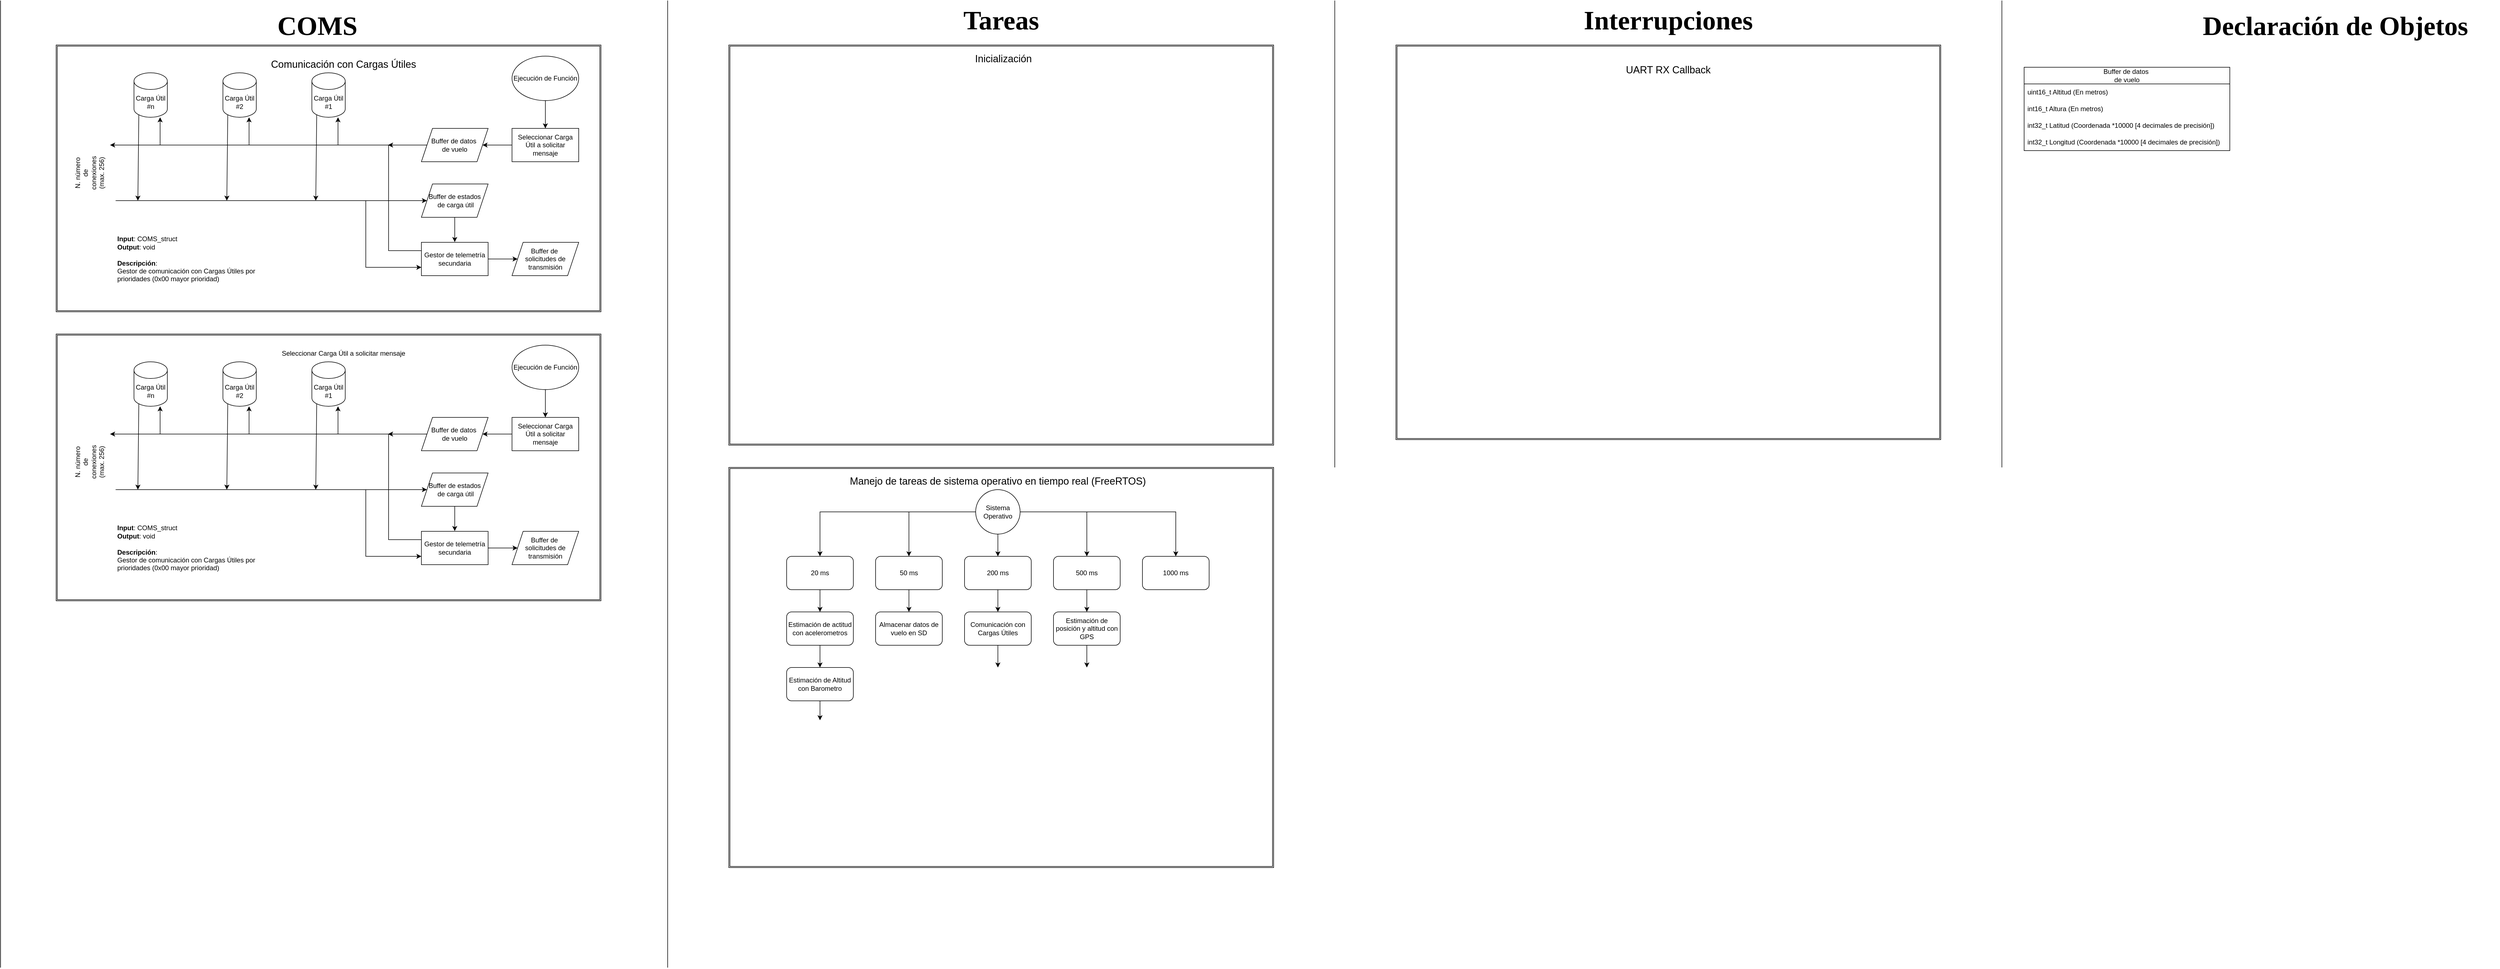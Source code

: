 <mxfile version="24.7.7">
  <diagram name="Página-1" id="wyPMVs7qxjk4DiGd5-gA">
    <mxGraphModel dx="2967" dy="713" grid="1" gridSize="10" guides="1" tooltips="1" connect="1" arrows="1" fold="1" page="1" pageScale="1" pageWidth="827" pageHeight="1169" math="0" shadow="0">
      <root>
        <mxCell id="0" />
        <mxCell id="1" parent="0" />
        <mxCell id="4GWm3Y9KbYVLw41ndgp1-70" value="" style="shape=ext;double=1;rounded=0;whiteSpace=wrap;html=1;" parent="1" vertex="1">
          <mxGeometry x="-210" y="840" width="980" height="720" as="geometry" />
        </mxCell>
        <mxCell id="4GWm3Y9KbYVLw41ndgp1-56" value="" style="shape=ext;double=1;rounded=0;whiteSpace=wrap;html=1;" parent="1" vertex="1">
          <mxGeometry x="-1420" y="80" width="980" height="480" as="geometry" />
        </mxCell>
        <mxCell id="4GWm3Y9KbYVLw41ndgp1-11" style="edgeStyle=orthogonalEdgeStyle;rounded=0;orthogonalLoop=1;jettySize=auto;html=1;" parent="1" source="4GWm3Y9KbYVLw41ndgp1-9" edge="1">
          <mxGeometry relative="1" as="geometry">
            <mxPoint x="-1323" y="260" as="targetPoint" />
          </mxGeometry>
        </mxCell>
        <mxCell id="4GWm3Y9KbYVLw41ndgp1-9" value="Buffer de datos&amp;nbsp;&lt;div&gt;de vuelo&lt;/div&gt;" style="shape=parallelogram;perimeter=parallelogramPerimeter;whiteSpace=wrap;html=1;fixedSize=1;" parent="1" vertex="1">
          <mxGeometry x="-763" y="230" width="120" height="60" as="geometry" />
        </mxCell>
        <mxCell id="4GWm3Y9KbYVLw41ndgp1-26" style="edgeStyle=orthogonalEdgeStyle;rounded=0;orthogonalLoop=1;jettySize=auto;html=1;" parent="1" source="4GWm3Y9KbYVLw41ndgp1-10" edge="1">
          <mxGeometry relative="1" as="geometry">
            <mxPoint x="-703" y="434.5" as="targetPoint" />
          </mxGeometry>
        </mxCell>
        <mxCell id="4GWm3Y9KbYVLw41ndgp1-10" value="Buffer de estados&lt;div&gt;&amp;nbsp;de carga útil&lt;/div&gt;" style="shape=parallelogram;perimeter=parallelogramPerimeter;whiteSpace=wrap;html=1;fixedSize=1;" parent="1" vertex="1">
          <mxGeometry x="-763" y="330" width="120" height="60" as="geometry" />
        </mxCell>
        <mxCell id="4GWm3Y9KbYVLw41ndgp1-12" value="" style="endArrow=classic;html=1;rounded=0;entryX=0;entryY=0.5;entryDx=0;entryDy=0;" parent="1" target="4GWm3Y9KbYVLw41ndgp1-10" edge="1">
          <mxGeometry width="50" height="50" relative="1" as="geometry">
            <mxPoint x="-1313" y="360" as="sourcePoint" />
            <mxPoint x="-1263" y="320" as="targetPoint" />
          </mxGeometry>
        </mxCell>
        <mxCell id="4GWm3Y9KbYVLw41ndgp1-13" value="" style="endArrow=classic;html=1;rounded=0;entryX=0.75;entryY=1;entryDx=0;entryDy=0;" parent="1" edge="1">
          <mxGeometry width="50" height="50" relative="1" as="geometry">
            <mxPoint x="-1073" y="260" as="sourcePoint" />
            <mxPoint x="-1073" y="210" as="targetPoint" />
            <Array as="points" />
          </mxGeometry>
        </mxCell>
        <mxCell id="4GWm3Y9KbYVLw41ndgp1-14" value="" style="endArrow=classic;html=1;rounded=0;entryX=0.75;entryY=1;entryDx=0;entryDy=0;" parent="1" edge="1">
          <mxGeometry width="50" height="50" relative="1" as="geometry">
            <mxPoint x="-913" y="260" as="sourcePoint" />
            <mxPoint x="-913" y="210" as="targetPoint" />
            <Array as="points">
              <mxPoint x="-913" y="240" />
            </Array>
          </mxGeometry>
        </mxCell>
        <mxCell id="4GWm3Y9KbYVLw41ndgp1-15" value="" style="endArrow=classic;html=1;rounded=0;entryX=0.75;entryY=1;entryDx=0;entryDy=0;" parent="1" edge="1">
          <mxGeometry width="50" height="50" relative="1" as="geometry">
            <mxPoint x="-1233" y="260" as="sourcePoint" />
            <mxPoint x="-1233" y="210" as="targetPoint" />
            <Array as="points">
              <mxPoint x="-1233" y="240" />
            </Array>
          </mxGeometry>
        </mxCell>
        <mxCell id="4GWm3Y9KbYVLw41ndgp1-16" value="" style="endArrow=classic;html=1;rounded=0;exitX=0.145;exitY=1;exitDx=0;exitDy=-4.35;exitPerimeter=0;" parent="1" source="4GWm3Y9KbYVLw41ndgp1-66" edge="1">
          <mxGeometry width="50" height="50" relative="1" as="geometry">
            <mxPoint x="-1273" y="220" as="sourcePoint" />
            <mxPoint x="-1273" y="360" as="targetPoint" />
          </mxGeometry>
        </mxCell>
        <mxCell id="4GWm3Y9KbYVLw41ndgp1-17" value="" style="endArrow=classic;html=1;rounded=0;exitX=0.145;exitY=1;exitDx=0;exitDy=-4.35;exitPerimeter=0;" parent="1" source="4GWm3Y9KbYVLw41ndgp1-65" edge="1">
          <mxGeometry width="50" height="50" relative="1" as="geometry">
            <mxPoint x="-1113" y="210" as="sourcePoint" />
            <mxPoint x="-1113" y="360" as="targetPoint" />
          </mxGeometry>
        </mxCell>
        <mxCell id="4GWm3Y9KbYVLw41ndgp1-18" value="" style="endArrow=classic;html=1;rounded=0;exitX=0.145;exitY=1;exitDx=0;exitDy=-4.35;exitPerimeter=0;" parent="1" source="4GWm3Y9KbYVLw41ndgp1-64" edge="1">
          <mxGeometry width="50" height="50" relative="1" as="geometry">
            <mxPoint x="-953" y="210" as="sourcePoint" />
            <mxPoint x="-953" y="360" as="targetPoint" />
          </mxGeometry>
        </mxCell>
        <mxCell id="4GWm3Y9KbYVLw41ndgp1-19" value="N. número de conexiones&lt;div&gt;(max. 256)&lt;/div&gt;" style="text;html=1;align=center;verticalAlign=middle;whiteSpace=wrap;rounded=0;rotation=-90;" parent="1" vertex="1">
          <mxGeometry x="-1390" y="290" width="60" height="40" as="geometry" />
        </mxCell>
        <mxCell id="4GWm3Y9KbYVLw41ndgp1-25" style="edgeStyle=orthogonalEdgeStyle;rounded=0;orthogonalLoop=1;jettySize=auto;html=1;exitX=0;exitY=0.25;exitDx=0;exitDy=0;" parent="1" edge="1">
          <mxGeometry relative="1" as="geometry">
            <mxPoint x="-823" y="260" as="targetPoint" />
            <mxPoint x="-749.154" y="452.962" as="sourcePoint" />
            <Array as="points">
              <mxPoint x="-749" y="450" />
              <mxPoint x="-822" y="450" />
            </Array>
          </mxGeometry>
        </mxCell>
        <mxCell id="4GWm3Y9KbYVLw41ndgp1-28" value="" style="endArrow=classic;html=1;rounded=0;entryX=0;entryY=0.75;entryDx=0;entryDy=0;" parent="1" target="4GWm3Y9KbYVLw41ndgp1-60" edge="1">
          <mxGeometry width="50" height="50" relative="1" as="geometry">
            <mxPoint x="-863" y="360" as="sourcePoint" />
            <mxPoint x="-757.545" y="478.136" as="targetPoint" />
            <Array as="points">
              <mxPoint x="-863" y="480" />
            </Array>
          </mxGeometry>
        </mxCell>
        <mxCell id="4GWm3Y9KbYVLw41ndgp1-47" style="edgeStyle=orthogonalEdgeStyle;rounded=0;orthogonalLoop=1;jettySize=auto;html=1;entryX=0.5;entryY=0;entryDx=0;entryDy=0;" parent="1" source="4GWm3Y9KbYVLw41ndgp1-30" edge="1">
          <mxGeometry relative="1" as="geometry">
            <mxPoint x="-46" y="1200" as="targetPoint" />
          </mxGeometry>
        </mxCell>
        <mxCell id="4GWm3Y9KbYVLw41ndgp1-30" value="Estimación de actitud con acelerometros" style="rounded=1;whiteSpace=wrap;html=1;" parent="1" vertex="1">
          <mxGeometry x="-106" y="1100" width="120" height="60" as="geometry" />
        </mxCell>
        <mxCell id="4GWm3Y9KbYVLw41ndgp1-38" style="edgeStyle=orthogonalEdgeStyle;rounded=0;orthogonalLoop=1;jettySize=auto;html=1;entryX=0.5;entryY=0;entryDx=0;entryDy=0;" parent="1" source="4GWm3Y9KbYVLw41ndgp1-31" target="4GWm3Y9KbYVLw41ndgp1-37" edge="1">
          <mxGeometry relative="1" as="geometry" />
        </mxCell>
        <mxCell id="4GWm3Y9KbYVLw41ndgp1-39" style="edgeStyle=orthogonalEdgeStyle;rounded=0;orthogonalLoop=1;jettySize=auto;html=1;entryX=0.5;entryY=0;entryDx=0;entryDy=0;" parent="1" source="4GWm3Y9KbYVLw41ndgp1-31" target="4GWm3Y9KbYVLw41ndgp1-36" edge="1">
          <mxGeometry relative="1" as="geometry" />
        </mxCell>
        <mxCell id="4GWm3Y9KbYVLw41ndgp1-40" style="edgeStyle=orthogonalEdgeStyle;rounded=0;orthogonalLoop=1;jettySize=auto;html=1;entryX=0.5;entryY=0;entryDx=0;entryDy=0;" parent="1" source="4GWm3Y9KbYVLw41ndgp1-31" target="4GWm3Y9KbYVLw41ndgp1-33" edge="1">
          <mxGeometry relative="1" as="geometry" />
        </mxCell>
        <mxCell id="4GWm3Y9KbYVLw41ndgp1-41" style="edgeStyle=orthogonalEdgeStyle;rounded=0;orthogonalLoop=1;jettySize=auto;html=1;" parent="1" source="4GWm3Y9KbYVLw41ndgp1-31" target="4GWm3Y9KbYVLw41ndgp1-34" edge="1">
          <mxGeometry relative="1" as="geometry" />
        </mxCell>
        <mxCell id="4GWm3Y9KbYVLw41ndgp1-42" style="edgeStyle=orthogonalEdgeStyle;rounded=0;orthogonalLoop=1;jettySize=auto;html=1;" parent="1" source="4GWm3Y9KbYVLw41ndgp1-31" target="4GWm3Y9KbYVLw41ndgp1-35" edge="1">
          <mxGeometry relative="1" as="geometry" />
        </mxCell>
        <mxCell id="4GWm3Y9KbYVLw41ndgp1-31" value="Sistema Operativo" style="ellipse;whiteSpace=wrap;html=1;aspect=fixed;" parent="1" vertex="1">
          <mxGeometry x="234" y="880" width="80" height="80" as="geometry" />
        </mxCell>
        <mxCell id="4GWm3Y9KbYVLw41ndgp1-76" style="edgeStyle=orthogonalEdgeStyle;rounded=0;orthogonalLoop=1;jettySize=auto;html=1;" parent="1" source="4GWm3Y9KbYVLw41ndgp1-33" target="4GWm3Y9KbYVLw41ndgp1-75" edge="1">
          <mxGeometry relative="1" as="geometry" />
        </mxCell>
        <mxCell id="4GWm3Y9KbYVLw41ndgp1-33" value="200 ms" style="rounded=1;whiteSpace=wrap;html=1;" parent="1" vertex="1">
          <mxGeometry x="214" y="1000" width="120" height="60" as="geometry" />
        </mxCell>
        <mxCell id="4GWm3Y9KbYVLw41ndgp1-80" style="edgeStyle=orthogonalEdgeStyle;rounded=0;orthogonalLoop=1;jettySize=auto;html=1;entryX=0.5;entryY=0;entryDx=0;entryDy=0;" parent="1" source="4GWm3Y9KbYVLw41ndgp1-34" target="4GWm3Y9KbYVLw41ndgp1-79" edge="1">
          <mxGeometry relative="1" as="geometry" />
        </mxCell>
        <mxCell id="4GWm3Y9KbYVLw41ndgp1-34" value="5&lt;span style=&quot;background-color: initial;&quot;&gt;0 ms&lt;/span&gt;" style="rounded=1;whiteSpace=wrap;html=1;" parent="1" vertex="1">
          <mxGeometry x="54" y="1000" width="120" height="60" as="geometry" />
        </mxCell>
        <mxCell id="4GWm3Y9KbYVLw41ndgp1-43" style="edgeStyle=orthogonalEdgeStyle;rounded=0;orthogonalLoop=1;jettySize=auto;html=1;entryX=0.5;entryY=0;entryDx=0;entryDy=0;" parent="1" source="4GWm3Y9KbYVLw41ndgp1-35" target="4GWm3Y9KbYVLw41ndgp1-30" edge="1">
          <mxGeometry relative="1" as="geometry" />
        </mxCell>
        <mxCell id="4GWm3Y9KbYVLw41ndgp1-35" value="20 ms" style="rounded=1;whiteSpace=wrap;html=1;" parent="1" vertex="1">
          <mxGeometry x="-106" y="1000" width="120" height="60" as="geometry" />
        </mxCell>
        <mxCell id="4GWm3Y9KbYVLw41ndgp1-45" style="edgeStyle=orthogonalEdgeStyle;rounded=0;orthogonalLoop=1;jettySize=auto;html=1;entryX=0.5;entryY=0;entryDx=0;entryDy=0;" parent="1" source="4GWm3Y9KbYVLw41ndgp1-36" target="4GWm3Y9KbYVLw41ndgp1-44" edge="1">
          <mxGeometry relative="1" as="geometry" />
        </mxCell>
        <mxCell id="4GWm3Y9KbYVLw41ndgp1-36" value="500 ms" style="rounded=1;whiteSpace=wrap;html=1;" parent="1" vertex="1">
          <mxGeometry x="374" y="1000" width="120" height="60" as="geometry" />
        </mxCell>
        <mxCell id="4GWm3Y9KbYVLw41ndgp1-37" value="1000 ms" style="rounded=1;whiteSpace=wrap;html=1;" parent="1" vertex="1">
          <mxGeometry x="534" y="1000" width="120" height="60" as="geometry" />
        </mxCell>
        <mxCell id="4GWm3Y9KbYVLw41ndgp1-55" style="edgeStyle=orthogonalEdgeStyle;rounded=0;orthogonalLoop=1;jettySize=auto;html=1;entryX=0.5;entryY=0;entryDx=0;entryDy=0;" parent="1" source="4GWm3Y9KbYVLw41ndgp1-44" edge="1">
          <mxGeometry relative="1" as="geometry">
            <mxPoint x="434" y="1200" as="targetPoint" />
          </mxGeometry>
        </mxCell>
        <mxCell id="4GWm3Y9KbYVLw41ndgp1-44" value="Estimación de posición y altitud con GPS" style="rounded=1;whiteSpace=wrap;html=1;" parent="1" vertex="1">
          <mxGeometry x="374" y="1100" width="120" height="60" as="geometry" />
        </mxCell>
        <mxCell id="4GWm3Y9KbYVLw41ndgp1-53" style="edgeStyle=orthogonalEdgeStyle;rounded=0;orthogonalLoop=1;jettySize=auto;html=1;" parent="1" source="4GWm3Y9KbYVLw41ndgp1-48" edge="1">
          <mxGeometry relative="1" as="geometry">
            <mxPoint x="-45.952" y="1295" as="targetPoint" />
          </mxGeometry>
        </mxCell>
        <mxCell id="4GWm3Y9KbYVLw41ndgp1-48" value="Estimación de Altitud con Barometro" style="rounded=1;whiteSpace=wrap;html=1;" parent="1" vertex="1">
          <mxGeometry x="-106" y="1200" width="120" height="60" as="geometry" />
        </mxCell>
        <mxCell id="4GWm3Y9KbYVLw41ndgp1-57" value="&lt;font style=&quot;font-size: 18px;&quot;&gt;Comunicación con Cargas Útiles&lt;/font&gt;" style="text;html=1;align=center;verticalAlign=middle;whiteSpace=wrap;rounded=0;" parent="1" vertex="1">
          <mxGeometry x="-1043" y="100" width="280" height="30" as="geometry" />
        </mxCell>
        <mxCell id="bN4ON1j1iUdkn4UldxmA-7" style="edgeStyle=orthogonalEdgeStyle;rounded=0;orthogonalLoop=1;jettySize=auto;html=1;entryX=0;entryY=0.5;entryDx=0;entryDy=0;" edge="1" parent="1" source="4GWm3Y9KbYVLw41ndgp1-60" target="bN4ON1j1iUdkn4UldxmA-5">
          <mxGeometry relative="1" as="geometry">
            <mxPoint x="-600" y="465" as="targetPoint" />
          </mxGeometry>
        </mxCell>
        <mxCell id="4GWm3Y9KbYVLw41ndgp1-60" value="Gestor de telemetría secundaria" style="rounded=0;whiteSpace=wrap;html=1;" parent="1" vertex="1">
          <mxGeometry x="-763" y="435" width="120" height="60" as="geometry" />
        </mxCell>
        <mxCell id="bN4ON1j1iUdkn4UldxmA-2" style="edgeStyle=orthogonalEdgeStyle;rounded=0;orthogonalLoop=1;jettySize=auto;html=1;" edge="1" parent="1" source="4GWm3Y9KbYVLw41ndgp1-63" target="bN4ON1j1iUdkn4UldxmA-1">
          <mxGeometry relative="1" as="geometry" />
        </mxCell>
        <mxCell id="4GWm3Y9KbYVLw41ndgp1-63" value="Ejecución de Función" style="ellipse;whiteSpace=wrap;html=1;" parent="1" vertex="1">
          <mxGeometry x="-600" y="100" width="120" height="80" as="geometry" />
        </mxCell>
        <mxCell id="4GWm3Y9KbYVLw41ndgp1-64" value="Carga Útil #1" style="shape=cylinder3;whiteSpace=wrap;html=1;boundedLbl=1;backgroundOutline=1;size=15;" parent="1" vertex="1">
          <mxGeometry x="-960" y="130" width="60" height="80" as="geometry" />
        </mxCell>
        <mxCell id="4GWm3Y9KbYVLw41ndgp1-65" value="Carga Útil #2" style="shape=cylinder3;whiteSpace=wrap;html=1;boundedLbl=1;backgroundOutline=1;size=15;" parent="1" vertex="1">
          <mxGeometry x="-1120" y="130" width="60" height="80" as="geometry" />
        </mxCell>
        <mxCell id="4GWm3Y9KbYVLw41ndgp1-66" value="Carga Útil #n" style="shape=cylinder3;whiteSpace=wrap;html=1;boundedLbl=1;backgroundOutline=1;size=15;" parent="1" vertex="1">
          <mxGeometry x="-1280" y="130" width="60" height="80" as="geometry" />
        </mxCell>
        <mxCell id="4GWm3Y9KbYVLw41ndgp1-71" value="" style="endArrow=none;html=1;rounded=0;" parent="1" edge="1">
          <mxGeometry width="50" height="50" relative="1" as="geometry">
            <mxPoint x="-320" y="1740" as="sourcePoint" />
            <mxPoint x="-320" as="targetPoint" />
          </mxGeometry>
        </mxCell>
        <mxCell id="4GWm3Y9KbYVLw41ndgp1-72" value="&lt;font face=&quot;Times New Roman&quot; style=&quot;font-size: 48px;&quot;&gt;&lt;b style=&quot;&quot;&gt;COMS&lt;/b&gt;&lt;/font&gt;" style="text;html=1;align=center;verticalAlign=middle;whiteSpace=wrap;rounded=0;" parent="1" vertex="1">
          <mxGeometry x="-980" y="30" width="60" height="30" as="geometry" />
        </mxCell>
        <mxCell id="4GWm3Y9KbYVLw41ndgp1-73" value="&lt;font face=&quot;Times New Roman&quot; style=&quot;font-size: 48px;&quot;&gt;&lt;b style=&quot;&quot;&gt;Tareas&lt;/b&gt;&lt;/font&gt;" style="text;html=1;align=center;verticalAlign=middle;whiteSpace=wrap;rounded=0;" parent="1" vertex="1">
          <mxGeometry x="250" y="20" width="60" height="30" as="geometry" />
        </mxCell>
        <mxCell id="4GWm3Y9KbYVLw41ndgp1-74" value="" style="endArrow=none;html=1;rounded=0;" parent="1" edge="1">
          <mxGeometry width="50" height="50" relative="1" as="geometry">
            <mxPoint x="-1520" y="1740" as="sourcePoint" />
            <mxPoint x="-1520" as="targetPoint" />
          </mxGeometry>
        </mxCell>
        <mxCell id="4GWm3Y9KbYVLw41ndgp1-78" style="edgeStyle=orthogonalEdgeStyle;rounded=0;orthogonalLoop=1;jettySize=auto;html=1;" parent="1" source="4GWm3Y9KbYVLw41ndgp1-75" edge="1">
          <mxGeometry relative="1" as="geometry">
            <mxPoint x="274" y="1200" as="targetPoint" />
          </mxGeometry>
        </mxCell>
        <mxCell id="4GWm3Y9KbYVLw41ndgp1-75" value="Comunicación con Cargas Útiles" style="rounded=1;whiteSpace=wrap;html=1;" parent="1" vertex="1">
          <mxGeometry x="214" y="1100" width="120" height="60" as="geometry" />
        </mxCell>
        <mxCell id="4GWm3Y9KbYVLw41ndgp1-79" value="Almacenar datos de vuelo en SD" style="rounded=1;whiteSpace=wrap;html=1;" parent="1" vertex="1">
          <mxGeometry x="54" y="1100" width="120" height="60" as="geometry" />
        </mxCell>
        <mxCell id="4GWm3Y9KbYVLw41ndgp1-82" value="&lt;span style=&quot;font-size: 18px;&quot;&gt;Manejo de tareas de sistema operativo en tiempo real (FreeRTOS)&lt;/span&gt;" style="text;html=1;align=center;verticalAlign=middle;whiteSpace=wrap;rounded=0;" parent="1" vertex="1">
          <mxGeometry x="-6" y="850" width="560" height="30" as="geometry" />
        </mxCell>
        <mxCell id="4GWm3Y9KbYVLw41ndgp1-83" value="" style="shape=ext;double=1;rounded=0;whiteSpace=wrap;html=1;" parent="1" vertex="1">
          <mxGeometry x="990" y="80" width="980" height="710" as="geometry" />
        </mxCell>
        <mxCell id="4GWm3Y9KbYVLw41ndgp1-84" value="&lt;span style=&quot;font-size: 18px;&quot;&gt;UART RX Callback&lt;/span&gt;" style="text;html=1;align=center;verticalAlign=middle;whiteSpace=wrap;rounded=0;" parent="1" vertex="1">
          <mxGeometry x="1200" y="110" width="560" height="30" as="geometry" />
        </mxCell>
        <mxCell id="4GWm3Y9KbYVLw41ndgp1-86" value="&lt;font face=&quot;Times New Roman&quot; style=&quot;font-size: 48px;&quot;&gt;&lt;b style=&quot;&quot;&gt;Interrupciones&lt;/b&gt;&lt;/font&gt;" style="text;html=1;align=center;verticalAlign=middle;whiteSpace=wrap;rounded=0;" parent="1" vertex="1">
          <mxGeometry x="1450" y="20" width="60" height="30" as="geometry" />
        </mxCell>
        <mxCell id="4GWm3Y9KbYVLw41ndgp1-87" value="" style="endArrow=none;html=1;rounded=0;" parent="1" edge="1">
          <mxGeometry width="50" height="50" relative="1" as="geometry">
            <mxPoint x="880" y="840" as="sourcePoint" />
            <mxPoint x="880" as="targetPoint" />
          </mxGeometry>
        </mxCell>
        <mxCell id="4GWm3Y9KbYVLw41ndgp1-88" value="" style="endArrow=none;html=1;rounded=0;" parent="1" edge="1">
          <mxGeometry width="50" height="50" relative="1" as="geometry">
            <mxPoint x="2080" y="840" as="sourcePoint" />
            <mxPoint x="2080" as="targetPoint" />
          </mxGeometry>
        </mxCell>
        <mxCell id="4GWm3Y9KbYVLw41ndgp1-90" value="" style="shape=ext;double=1;rounded=0;whiteSpace=wrap;html=1;" parent="1" vertex="1">
          <mxGeometry x="-210" y="80" width="980" height="720" as="geometry" />
        </mxCell>
        <mxCell id="4GWm3Y9KbYVLw41ndgp1-91" value="&lt;span style=&quot;font-size: 18px;&quot;&gt;Inicialización&lt;/span&gt;" style="text;html=1;align=center;verticalAlign=middle;whiteSpace=wrap;rounded=0;" parent="1" vertex="1">
          <mxGeometry x="4" y="90" width="560" height="30" as="geometry" />
        </mxCell>
        <mxCell id="4GWm3Y9KbYVLw41ndgp1-92" value="&lt;font face=&quot;Times New Roman&quot; style=&quot;font-size: 48px;&quot;&gt;&lt;b style=&quot;&quot;&gt;Declaración de Objetos&lt;/b&gt;&lt;/font&gt;" style="text;html=1;align=center;verticalAlign=middle;whiteSpace=wrap;rounded=0;" parent="1" vertex="1">
          <mxGeometry x="2385" y="30" width="590" height="30" as="geometry" />
        </mxCell>
        <mxCell id="4GWm3Y9KbYVLw41ndgp1-96" value="Buffer de datos&amp;nbsp;&lt;div&gt;de vuelo&lt;/div&gt;" style="swimlane;fontStyle=0;childLayout=stackLayout;horizontal=1;startSize=30;horizontalStack=0;resizeParent=1;resizeParentMax=0;resizeLast=0;collapsible=1;marginBottom=0;whiteSpace=wrap;html=1;" parent="1" vertex="1">
          <mxGeometry x="2120" y="120" width="370" height="150" as="geometry" />
        </mxCell>
        <mxCell id="4GWm3Y9KbYVLw41ndgp1-97" value="uint16_t Altitud (En metros)" style="text;strokeColor=none;fillColor=none;align=left;verticalAlign=middle;spacingLeft=4;spacingRight=4;overflow=hidden;points=[[0,0.5],[1,0.5]];portConstraint=eastwest;rotatable=0;whiteSpace=wrap;html=1;" parent="4GWm3Y9KbYVLw41ndgp1-96" vertex="1">
          <mxGeometry y="30" width="370" height="30" as="geometry" />
        </mxCell>
        <mxCell id="4GWm3Y9KbYVLw41ndgp1-101" value="int16_t Altura (En metros)" style="text;strokeColor=none;fillColor=none;align=left;verticalAlign=middle;spacingLeft=4;spacingRight=4;overflow=hidden;points=[[0,0.5],[1,0.5]];portConstraint=eastwest;rotatable=0;whiteSpace=wrap;html=1;" parent="4GWm3Y9KbYVLw41ndgp1-96" vertex="1">
          <mxGeometry y="60" width="370" height="30" as="geometry" />
        </mxCell>
        <mxCell id="4GWm3Y9KbYVLw41ndgp1-99" value="int32_t Latitud (Coordenada *10000 [4 decimales de precisión])" style="text;strokeColor=none;fillColor=none;align=left;verticalAlign=middle;spacingLeft=4;spacingRight=4;overflow=hidden;points=[[0,0.5],[1,0.5]];portConstraint=eastwest;rotatable=0;whiteSpace=wrap;html=1;" parent="4GWm3Y9KbYVLw41ndgp1-96" vertex="1">
          <mxGeometry y="90" width="370" height="30" as="geometry" />
        </mxCell>
        <mxCell id="4GWm3Y9KbYVLw41ndgp1-100" value="int32_t Longitud (Coordenada *10000 [4 decimales de precisión])" style="text;strokeColor=none;fillColor=none;align=left;verticalAlign=middle;spacingLeft=4;spacingRight=4;overflow=hidden;points=[[0,0.5],[1,0.5]];portConstraint=eastwest;rotatable=0;whiteSpace=wrap;html=1;" parent="4GWm3Y9KbYVLw41ndgp1-96" vertex="1">
          <mxGeometry y="120" width="370" height="30" as="geometry" />
        </mxCell>
        <mxCell id="bN4ON1j1iUdkn4UldxmA-3" style="edgeStyle=orthogonalEdgeStyle;rounded=0;orthogonalLoop=1;jettySize=auto;html=1;entryX=1;entryY=0.5;entryDx=0;entryDy=0;" edge="1" parent="1" source="bN4ON1j1iUdkn4UldxmA-1" target="4GWm3Y9KbYVLw41ndgp1-9">
          <mxGeometry relative="1" as="geometry" />
        </mxCell>
        <mxCell id="bN4ON1j1iUdkn4UldxmA-1" value="Seleccionar Carga Útil a solicitar mensaje" style="rounded=0;whiteSpace=wrap;html=1;" vertex="1" parent="1">
          <mxGeometry x="-600" y="230" width="120" height="60" as="geometry" />
        </mxCell>
        <mxCell id="bN4ON1j1iUdkn4UldxmA-5" value="Buffer de&amp;nbsp;&lt;div&gt;solicitudes de transmisión&lt;/div&gt;" style="shape=parallelogram;perimeter=parallelogramPerimeter;whiteSpace=wrap;html=1;fixedSize=1;" vertex="1" parent="1">
          <mxGeometry x="-600" y="435" width="120" height="60" as="geometry" />
        </mxCell>
        <mxCell id="bN4ON1j1iUdkn4UldxmA-10" value="&lt;b&gt;Input&lt;/b&gt;: COMS_struct&amp;nbsp;&lt;div&gt;&lt;b&gt;Output&lt;/b&gt;: void&amp;nbsp;&lt;/div&gt;&lt;div&gt;&lt;br&gt;&lt;/div&gt;&lt;div&gt;&lt;b&gt;Descripción&lt;/b&gt;:&amp;nbsp;&lt;/div&gt;&lt;div&gt;Gestor de comunicación con Cargas Útiles por prioridades (0x00 mayor prioridad)&lt;/div&gt;" style="text;html=1;align=left;verticalAlign=middle;whiteSpace=wrap;rounded=0;" vertex="1" parent="1">
          <mxGeometry x="-1312" y="450" width="252" height="30" as="geometry" />
        </mxCell>
        <mxCell id="bN4ON1j1iUdkn4UldxmA-12" value="" style="shape=ext;double=1;rounded=0;whiteSpace=wrap;html=1;" vertex="1" parent="1">
          <mxGeometry x="-1420" y="600" width="980" height="480" as="geometry" />
        </mxCell>
        <mxCell id="bN4ON1j1iUdkn4UldxmA-13" style="edgeStyle=orthogonalEdgeStyle;rounded=0;orthogonalLoop=1;jettySize=auto;html=1;" edge="1" parent="1" source="bN4ON1j1iUdkn4UldxmA-14">
          <mxGeometry relative="1" as="geometry">
            <mxPoint x="-1323" y="780" as="targetPoint" />
          </mxGeometry>
        </mxCell>
        <mxCell id="bN4ON1j1iUdkn4UldxmA-14" value="Buffer de datos&amp;nbsp;&lt;div&gt;de vuelo&lt;/div&gt;" style="shape=parallelogram;perimeter=parallelogramPerimeter;whiteSpace=wrap;html=1;fixedSize=1;" vertex="1" parent="1">
          <mxGeometry x="-763" y="750" width="120" height="60" as="geometry" />
        </mxCell>
        <mxCell id="bN4ON1j1iUdkn4UldxmA-15" style="edgeStyle=orthogonalEdgeStyle;rounded=0;orthogonalLoop=1;jettySize=auto;html=1;" edge="1" parent="1" source="bN4ON1j1iUdkn4UldxmA-16">
          <mxGeometry relative="1" as="geometry">
            <mxPoint x="-703" y="954.5" as="targetPoint" />
          </mxGeometry>
        </mxCell>
        <mxCell id="bN4ON1j1iUdkn4UldxmA-16" value="Buffer de estados&lt;div&gt;&amp;nbsp;de carga útil&lt;/div&gt;" style="shape=parallelogram;perimeter=parallelogramPerimeter;whiteSpace=wrap;html=1;fixedSize=1;" vertex="1" parent="1">
          <mxGeometry x="-763" y="850" width="120" height="60" as="geometry" />
        </mxCell>
        <mxCell id="bN4ON1j1iUdkn4UldxmA-17" value="" style="endArrow=classic;html=1;rounded=0;entryX=0;entryY=0.5;entryDx=0;entryDy=0;" edge="1" parent="1" target="bN4ON1j1iUdkn4UldxmA-16">
          <mxGeometry width="50" height="50" relative="1" as="geometry">
            <mxPoint x="-1313" y="880" as="sourcePoint" />
            <mxPoint x="-1263" y="840" as="targetPoint" />
          </mxGeometry>
        </mxCell>
        <mxCell id="bN4ON1j1iUdkn4UldxmA-18" value="" style="endArrow=classic;html=1;rounded=0;entryX=0.75;entryY=1;entryDx=0;entryDy=0;" edge="1" parent="1">
          <mxGeometry width="50" height="50" relative="1" as="geometry">
            <mxPoint x="-1073" y="780" as="sourcePoint" />
            <mxPoint x="-1073" y="730" as="targetPoint" />
            <Array as="points" />
          </mxGeometry>
        </mxCell>
        <mxCell id="bN4ON1j1iUdkn4UldxmA-19" value="" style="endArrow=classic;html=1;rounded=0;entryX=0.75;entryY=1;entryDx=0;entryDy=0;" edge="1" parent="1">
          <mxGeometry width="50" height="50" relative="1" as="geometry">
            <mxPoint x="-913" y="780" as="sourcePoint" />
            <mxPoint x="-913" y="730" as="targetPoint" />
            <Array as="points">
              <mxPoint x="-913" y="760" />
            </Array>
          </mxGeometry>
        </mxCell>
        <mxCell id="bN4ON1j1iUdkn4UldxmA-20" value="" style="endArrow=classic;html=1;rounded=0;entryX=0.75;entryY=1;entryDx=0;entryDy=0;" edge="1" parent="1">
          <mxGeometry width="50" height="50" relative="1" as="geometry">
            <mxPoint x="-1233" y="780" as="sourcePoint" />
            <mxPoint x="-1233" y="730" as="targetPoint" />
            <Array as="points">
              <mxPoint x="-1233" y="760" />
            </Array>
          </mxGeometry>
        </mxCell>
        <mxCell id="bN4ON1j1iUdkn4UldxmA-21" value="" style="endArrow=classic;html=1;rounded=0;exitX=0.145;exitY=1;exitDx=0;exitDy=-4.35;exitPerimeter=0;" edge="1" parent="1" source="bN4ON1j1iUdkn4UldxmA-34">
          <mxGeometry width="50" height="50" relative="1" as="geometry">
            <mxPoint x="-1273" y="740" as="sourcePoint" />
            <mxPoint x="-1273" y="880" as="targetPoint" />
          </mxGeometry>
        </mxCell>
        <mxCell id="bN4ON1j1iUdkn4UldxmA-22" value="" style="endArrow=classic;html=1;rounded=0;exitX=0.145;exitY=1;exitDx=0;exitDy=-4.35;exitPerimeter=0;" edge="1" parent="1" source="bN4ON1j1iUdkn4UldxmA-33">
          <mxGeometry width="50" height="50" relative="1" as="geometry">
            <mxPoint x="-1113" y="730" as="sourcePoint" />
            <mxPoint x="-1113" y="880" as="targetPoint" />
          </mxGeometry>
        </mxCell>
        <mxCell id="bN4ON1j1iUdkn4UldxmA-23" value="" style="endArrow=classic;html=1;rounded=0;exitX=0.145;exitY=1;exitDx=0;exitDy=-4.35;exitPerimeter=0;" edge="1" parent="1" source="bN4ON1j1iUdkn4UldxmA-32">
          <mxGeometry width="50" height="50" relative="1" as="geometry">
            <mxPoint x="-953" y="730" as="sourcePoint" />
            <mxPoint x="-953" y="880" as="targetPoint" />
          </mxGeometry>
        </mxCell>
        <mxCell id="bN4ON1j1iUdkn4UldxmA-24" value="N. número de conexiones&lt;div&gt;(max. 256)&lt;/div&gt;" style="text;html=1;align=center;verticalAlign=middle;whiteSpace=wrap;rounded=0;rotation=-90;" vertex="1" parent="1">
          <mxGeometry x="-1390" y="810" width="60" height="40" as="geometry" />
        </mxCell>
        <mxCell id="bN4ON1j1iUdkn4UldxmA-25" style="edgeStyle=orthogonalEdgeStyle;rounded=0;orthogonalLoop=1;jettySize=auto;html=1;exitX=0;exitY=0.25;exitDx=0;exitDy=0;" edge="1" parent="1">
          <mxGeometry relative="1" as="geometry">
            <mxPoint x="-823" y="780" as="targetPoint" />
            <mxPoint x="-749.154" y="972.962" as="sourcePoint" />
            <Array as="points">
              <mxPoint x="-749" y="970" />
              <mxPoint x="-822" y="970" />
            </Array>
          </mxGeometry>
        </mxCell>
        <mxCell id="bN4ON1j1iUdkn4UldxmA-26" value="" style="endArrow=classic;html=1;rounded=0;entryX=0;entryY=0.75;entryDx=0;entryDy=0;" edge="1" parent="1" target="bN4ON1j1iUdkn4UldxmA-29">
          <mxGeometry width="50" height="50" relative="1" as="geometry">
            <mxPoint x="-863" y="880" as="sourcePoint" />
            <mxPoint x="-757.545" y="998.136" as="targetPoint" />
            <Array as="points">
              <mxPoint x="-863" y="1000" />
            </Array>
          </mxGeometry>
        </mxCell>
        <mxCell id="bN4ON1j1iUdkn4UldxmA-27" value="Seleccionar Carga Útil a solicitar mensaje" style="text;html=1;align=center;verticalAlign=middle;whiteSpace=wrap;rounded=0;" vertex="1" parent="1">
          <mxGeometry x="-1043" y="620" width="280" height="30" as="geometry" />
        </mxCell>
        <mxCell id="bN4ON1j1iUdkn4UldxmA-28" style="edgeStyle=orthogonalEdgeStyle;rounded=0;orthogonalLoop=1;jettySize=auto;html=1;entryX=0;entryY=0.5;entryDx=0;entryDy=0;" edge="1" parent="1" source="bN4ON1j1iUdkn4UldxmA-29" target="bN4ON1j1iUdkn4UldxmA-37">
          <mxGeometry relative="1" as="geometry">
            <mxPoint x="-600" y="985" as="targetPoint" />
          </mxGeometry>
        </mxCell>
        <mxCell id="bN4ON1j1iUdkn4UldxmA-29" value="Gestor de telemetría secundaria" style="rounded=0;whiteSpace=wrap;html=1;" vertex="1" parent="1">
          <mxGeometry x="-763" y="955" width="120" height="60" as="geometry" />
        </mxCell>
        <mxCell id="bN4ON1j1iUdkn4UldxmA-30" style="edgeStyle=orthogonalEdgeStyle;rounded=0;orthogonalLoop=1;jettySize=auto;html=1;" edge="1" parent="1" source="bN4ON1j1iUdkn4UldxmA-31" target="bN4ON1j1iUdkn4UldxmA-36">
          <mxGeometry relative="1" as="geometry" />
        </mxCell>
        <mxCell id="bN4ON1j1iUdkn4UldxmA-31" value="Ejecución de Función" style="ellipse;whiteSpace=wrap;html=1;" vertex="1" parent="1">
          <mxGeometry x="-600" y="620" width="120" height="80" as="geometry" />
        </mxCell>
        <mxCell id="bN4ON1j1iUdkn4UldxmA-32" value="Carga Útil #1" style="shape=cylinder3;whiteSpace=wrap;html=1;boundedLbl=1;backgroundOutline=1;size=15;" vertex="1" parent="1">
          <mxGeometry x="-960" y="650" width="60" height="80" as="geometry" />
        </mxCell>
        <mxCell id="bN4ON1j1iUdkn4UldxmA-33" value="Carga Útil #2" style="shape=cylinder3;whiteSpace=wrap;html=1;boundedLbl=1;backgroundOutline=1;size=15;" vertex="1" parent="1">
          <mxGeometry x="-1120" y="650" width="60" height="80" as="geometry" />
        </mxCell>
        <mxCell id="bN4ON1j1iUdkn4UldxmA-34" value="Carga Útil #n" style="shape=cylinder3;whiteSpace=wrap;html=1;boundedLbl=1;backgroundOutline=1;size=15;" vertex="1" parent="1">
          <mxGeometry x="-1280" y="650" width="60" height="80" as="geometry" />
        </mxCell>
        <mxCell id="bN4ON1j1iUdkn4UldxmA-35" style="edgeStyle=orthogonalEdgeStyle;rounded=0;orthogonalLoop=1;jettySize=auto;html=1;entryX=1;entryY=0.5;entryDx=0;entryDy=0;" edge="1" parent="1" source="bN4ON1j1iUdkn4UldxmA-36" target="bN4ON1j1iUdkn4UldxmA-14">
          <mxGeometry relative="1" as="geometry" />
        </mxCell>
        <mxCell id="bN4ON1j1iUdkn4UldxmA-36" value="Seleccionar Carga Útil a solicitar mensaje" style="rounded=0;whiteSpace=wrap;html=1;" vertex="1" parent="1">
          <mxGeometry x="-600" y="750" width="120" height="60" as="geometry" />
        </mxCell>
        <mxCell id="bN4ON1j1iUdkn4UldxmA-37" value="Buffer de&amp;nbsp;&lt;div&gt;solicitudes de transmisión&lt;/div&gt;" style="shape=parallelogram;perimeter=parallelogramPerimeter;whiteSpace=wrap;html=1;fixedSize=1;" vertex="1" parent="1">
          <mxGeometry x="-600" y="955" width="120" height="60" as="geometry" />
        </mxCell>
        <mxCell id="bN4ON1j1iUdkn4UldxmA-38" value="&lt;b&gt;Input&lt;/b&gt;: COMS_struct&amp;nbsp;&lt;div&gt;&lt;b&gt;Output&lt;/b&gt;: void&amp;nbsp;&lt;/div&gt;&lt;div&gt;&lt;br&gt;&lt;/div&gt;&lt;div&gt;&lt;b&gt;Descripción&lt;/b&gt;:&amp;nbsp;&lt;/div&gt;&lt;div&gt;Gestor de comunicación con Cargas Útiles por prioridades (0x00 mayor prioridad)&lt;/div&gt;" style="text;html=1;align=left;verticalAlign=middle;whiteSpace=wrap;rounded=0;" vertex="1" parent="1">
          <mxGeometry x="-1312" y="970" width="252" height="30" as="geometry" />
        </mxCell>
      </root>
    </mxGraphModel>
  </diagram>
</mxfile>
